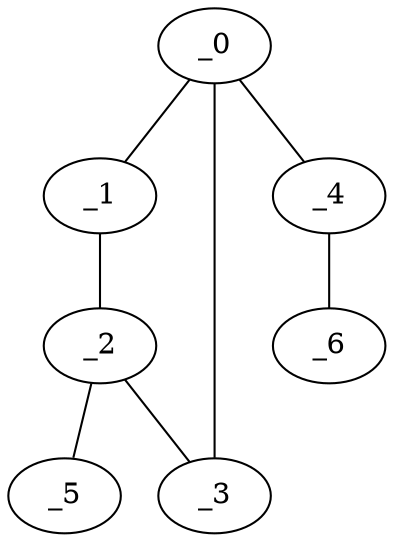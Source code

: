 graph FP1_0039 {
	_0	 [x="0.216402",
		y="2.59149"];
	_1	 [x="0.710354",
		y="0.729984"];
	_0 -- _1;
	_3	 [x="2.26321",
		y="1.80336"];
	_0 -- _3;
	_4	 [x="2.1",
		y="2.78"];
	_0 -- _4;
	_2	 [x="0.52",
		y="1.77"];
	_1 -- _2;
	_2 -- _3;
	_5	 [x="0.781163",
		y="0.733528"];
	_2 -- _5;
	_6	 [x="1.7309",
		y="2.41868"];
	_4 -- _6;
}
